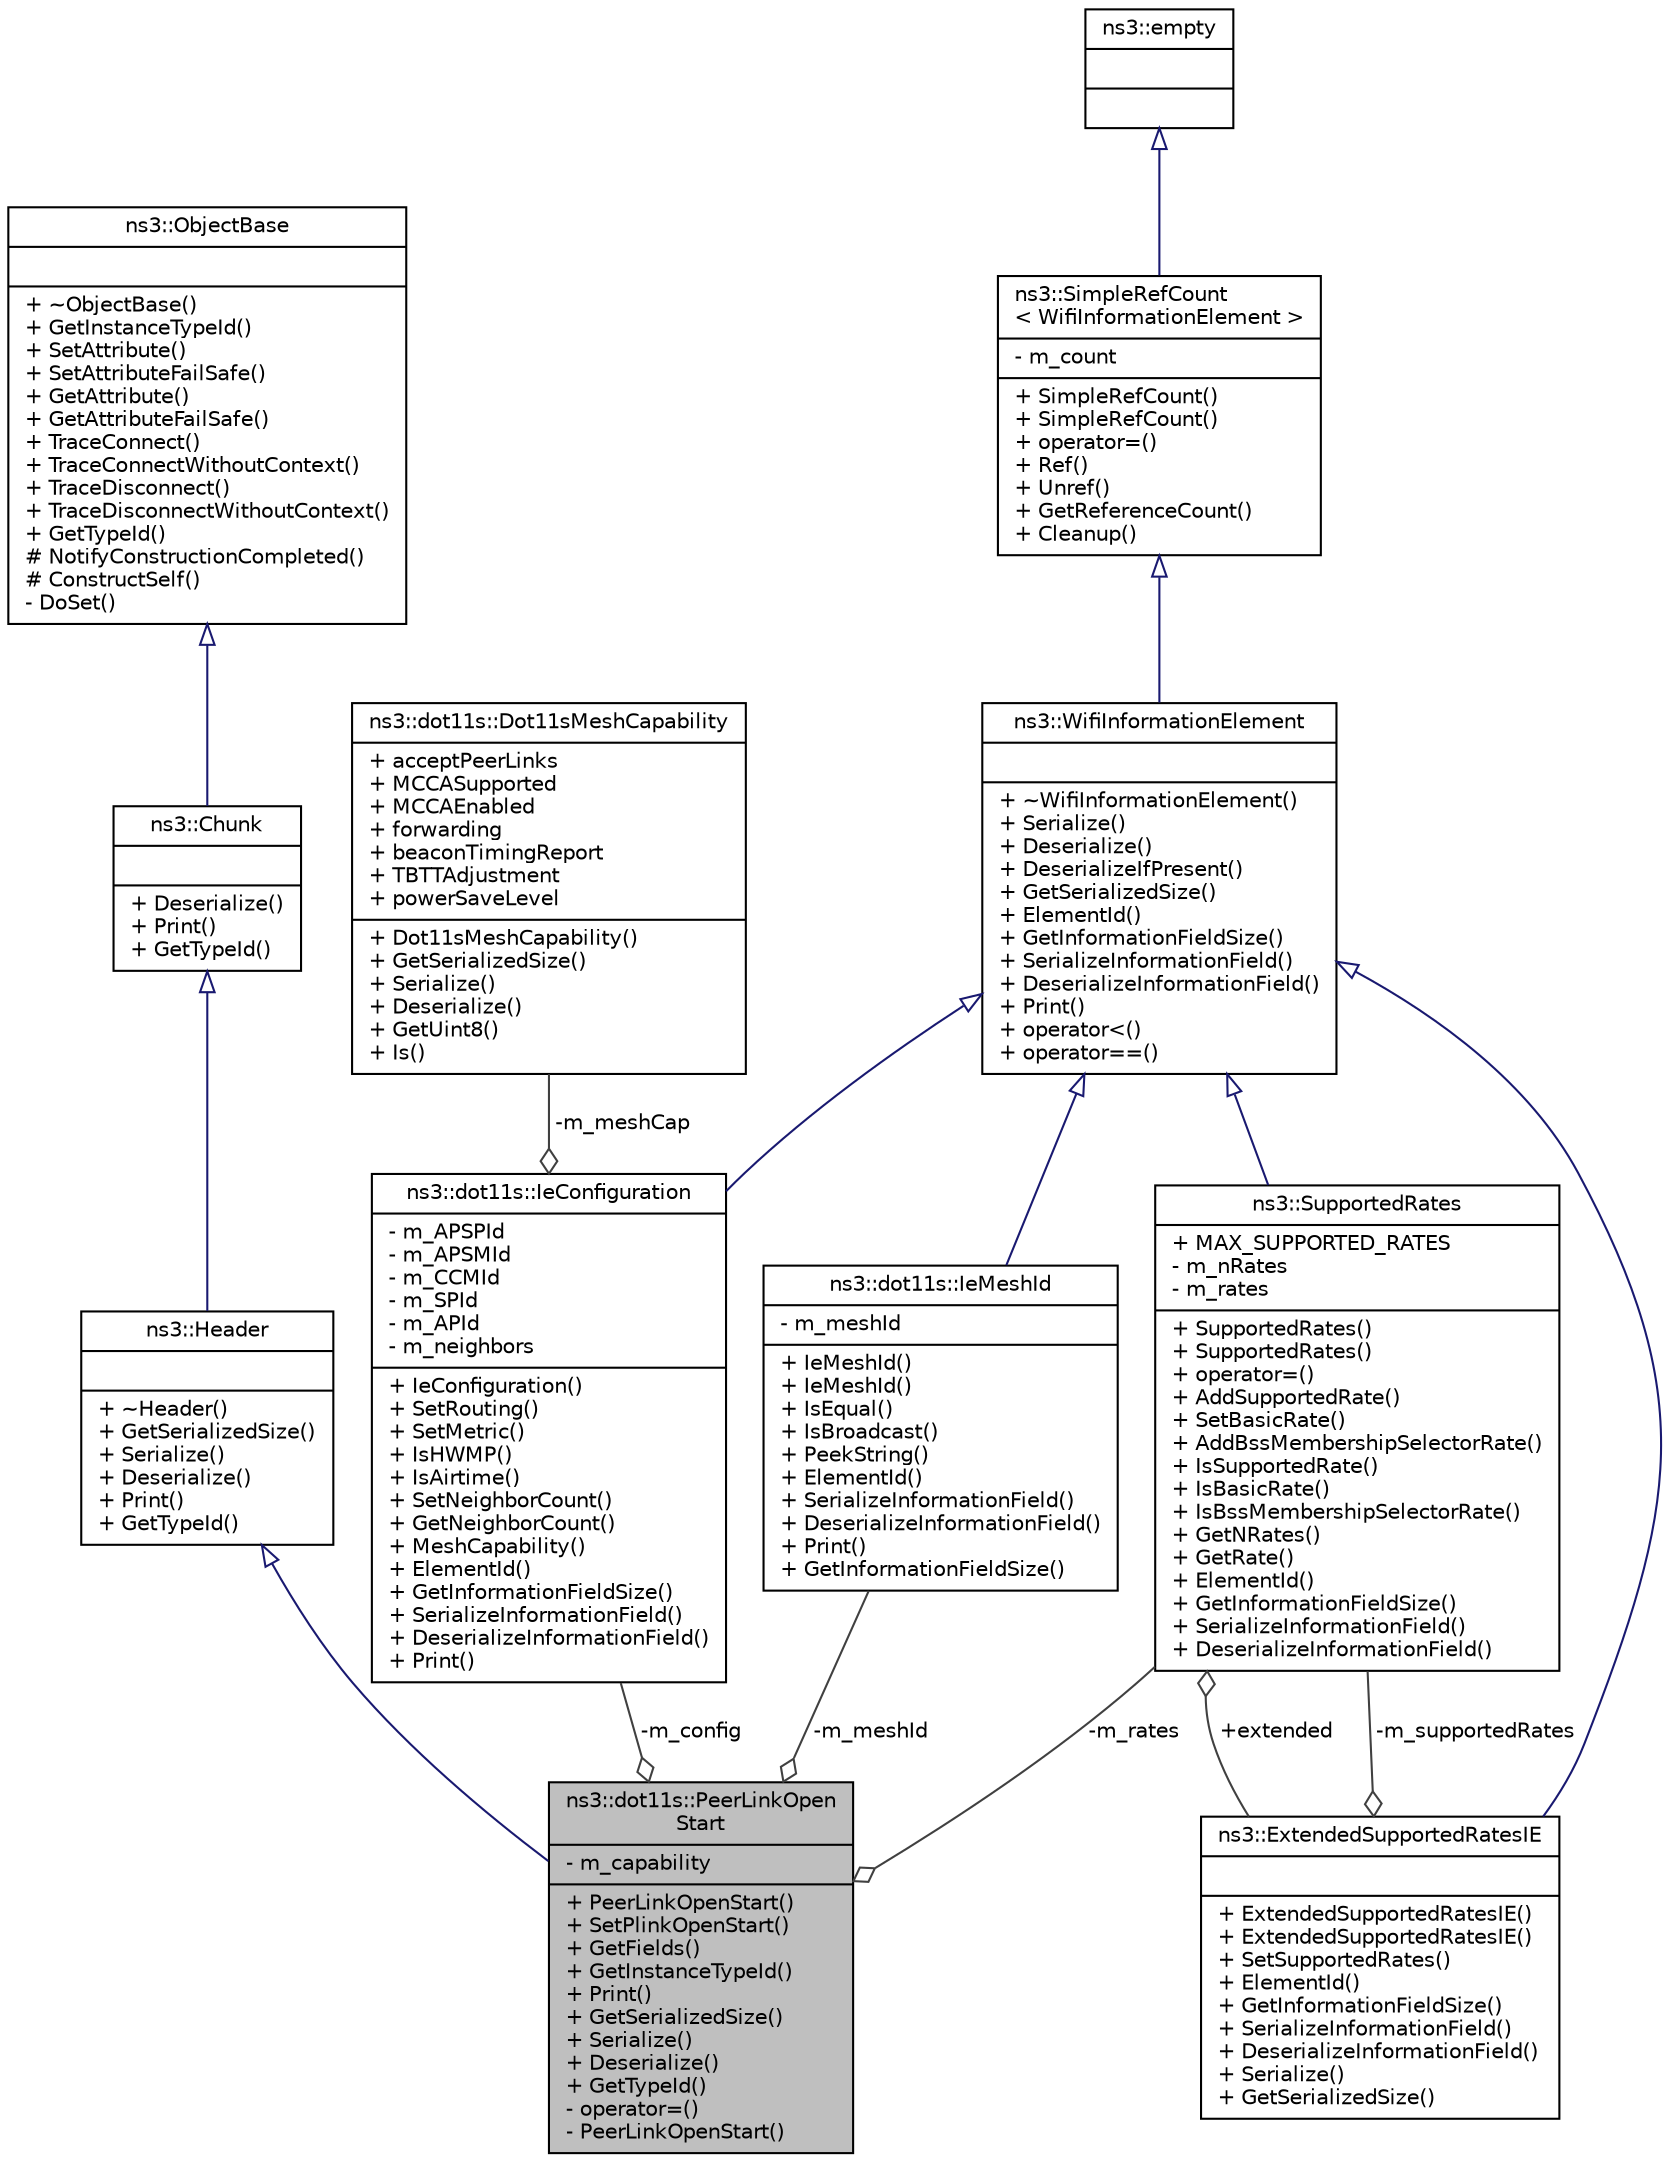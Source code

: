 digraph "ns3::dot11s::PeerLinkOpenStart"
{
  edge [fontname="Helvetica",fontsize="10",labelfontname="Helvetica",labelfontsize="10"];
  node [fontname="Helvetica",fontsize="10",shape=record];
  Node1 [label="{ns3::dot11s::PeerLinkOpen\lStart\n|- m_capability\l|+ PeerLinkOpenStart()\l+ SetPlinkOpenStart()\l+ GetFields()\l+ GetInstanceTypeId()\l+ Print()\l+ GetSerializedSize()\l+ Serialize()\l+ Deserialize()\l+ GetTypeId()\l- operator=()\l- PeerLinkOpenStart()\l}",height=0.2,width=0.4,color="black", fillcolor="grey75", style="filled", fontcolor="black"];
  Node2 -> Node1 [dir="back",color="midnightblue",fontsize="10",style="solid",arrowtail="onormal"];
  Node2 [label="{ns3::Header\n||+ ~Header()\l+ GetSerializedSize()\l+ Serialize()\l+ Deserialize()\l+ Print()\l+ GetTypeId()\l}",height=0.2,width=0.4,color="black", fillcolor="white", style="filled",URL="$d6/dae/classns3_1_1Header.html",tooltip="Protocol header serialization and deserialization. "];
  Node3 -> Node2 [dir="back",color="midnightblue",fontsize="10",style="solid",arrowtail="onormal"];
  Node3 [label="{ns3::Chunk\n||+ Deserialize()\l+ Print()\l+ GetTypeId()\l}",height=0.2,width=0.4,color="black", fillcolor="white", style="filled",URL="$d7/d9b/classns3_1_1Chunk.html",tooltip="abstract base class for ns3::Header and ns3::Trailer "];
  Node4 -> Node3 [dir="back",color="midnightblue",fontsize="10",style="solid",arrowtail="onormal"];
  Node4 [label="{ns3::ObjectBase\n||+ ~ObjectBase()\l+ GetInstanceTypeId()\l+ SetAttribute()\l+ SetAttributeFailSafe()\l+ GetAttribute()\l+ GetAttributeFailSafe()\l+ TraceConnect()\l+ TraceConnectWithoutContext()\l+ TraceDisconnect()\l+ TraceDisconnectWithoutContext()\l+ GetTypeId()\l# NotifyConstructionCompleted()\l# ConstructSelf()\l- DoSet()\l}",height=0.2,width=0.4,color="black", fillcolor="white", style="filled",URL="$d2/dac/classns3_1_1ObjectBase.html",tooltip="Anchor the ns-3 type and attribute system. "];
  Node5 -> Node1 [color="grey25",fontsize="10",style="solid",label=" -m_rates" ,arrowhead="odiamond"];
  Node5 [label="{ns3::SupportedRates\n|+ MAX_SUPPORTED_RATES\l- m_nRates\l- m_rates\l|+ SupportedRates()\l+ SupportedRates()\l+ operator=()\l+ AddSupportedRate()\l+ SetBasicRate()\l+ AddBssMembershipSelectorRate()\l+ IsSupportedRate()\l+ IsBasicRate()\l+ IsBssMembershipSelectorRate()\l+ GetNRates()\l+ GetRate()\l+ ElementId()\l+ GetInformationFieldSize()\l+ SerializeInformationField()\l+ DeserializeInformationField()\l}",height=0.2,width=0.4,color="black", fillcolor="white", style="filled",URL="$de/de8/classns3_1_1SupportedRates.html",tooltip="The Supported Rates Information ElementThis class knows how to serialise and deserialise the Supporte..."];
  Node6 -> Node5 [dir="back",color="midnightblue",fontsize="10",style="solid",arrowtail="onormal"];
  Node6 [label="{ns3::WifiInformationElement\n||+ ~WifiInformationElement()\l+ Serialize()\l+ Deserialize()\l+ DeserializeIfPresent()\l+ GetSerializedSize()\l+ ElementId()\l+ GetInformationFieldSize()\l+ SerializeInformationField()\l+ DeserializeInformationField()\l+ Print()\l+ operator\<()\l+ operator==()\l}",height=0.2,width=0.4,color="black", fillcolor="white", style="filled",URL="$d4/db6/classns3_1_1WifiInformationElement.html",tooltip="Information element, as defined in 802.11-2007 standardThe IEEE 802.11 standard includes the notion o..."];
  Node7 -> Node6 [dir="back",color="midnightblue",fontsize="10",style="solid",arrowtail="onormal"];
  Node7 [label="{ns3::SimpleRefCount\l\< WifiInformationElement \>\n|- m_count\l|+ SimpleRefCount()\l+ SimpleRefCount()\l+ operator=()\l+ Ref()\l+ Unref()\l+ GetReferenceCount()\l+ Cleanup()\l}",height=0.2,width=0.4,color="black", fillcolor="white", style="filled",URL="$da/da1/classns3_1_1SimpleRefCount.html"];
  Node8 -> Node7 [dir="back",color="midnightblue",fontsize="10",style="solid",arrowtail="onormal"];
  Node8 [label="{ns3::empty\n||}",height=0.2,width=0.4,color="black", fillcolor="white", style="filled",URL="$d9/d6a/classns3_1_1empty.html",tooltip="make Callback use a separate empty type "];
  Node9 -> Node5 [color="grey25",fontsize="10",style="solid",label=" +extended" ,arrowhead="odiamond"];
  Node9 [label="{ns3::ExtendedSupportedRatesIE\n||+ ExtendedSupportedRatesIE()\l+ ExtendedSupportedRatesIE()\l+ SetSupportedRates()\l+ ElementId()\l+ GetInformationFieldSize()\l+ SerializeInformationField()\l+ DeserializeInformationField()\l+ Serialize()\l+ GetSerializedSize()\l}",height=0.2,width=0.4,color="black", fillcolor="white", style="filled",URL="$d9/d48/classns3_1_1ExtendedSupportedRatesIE.html",tooltip="The Extended Supported Rates Information ElementThis class knows how to serialise and deserialise the..."];
  Node6 -> Node9 [dir="back",color="midnightblue",fontsize="10",style="solid",arrowtail="onormal"];
  Node5 -> Node9 [color="grey25",fontsize="10",style="solid",label=" -m_supportedRates" ,arrowhead="odiamond"];
  Node10 -> Node1 [color="grey25",fontsize="10",style="solid",label=" -m_config" ,arrowhead="odiamond"];
  Node10 [label="{ns3::dot11s::IeConfiguration\n|- m_APSPId\l- m_APSMId\l- m_CCMId\l- m_SPId\l- m_APId\l- m_neighbors\l|+ IeConfiguration()\l+ SetRouting()\l+ SetMetric()\l+ IsHWMP()\l+ IsAirtime()\l+ SetNeighborCount()\l+ GetNeighborCount()\l+ MeshCapability()\l+ ElementId()\l+ GetInformationFieldSize()\l+ SerializeInformationField()\l+ DeserializeInformationField()\l+ Print()\l}",height=0.2,width=0.4,color="black", fillcolor="white", style="filled",URL="$d0/d3e/classns3_1_1dot11s_1_1IeConfiguration.html",tooltip="Describes Mesh Configuration Element see 7.3.2.86 of 802.11s draft 3.0. "];
  Node6 -> Node10 [dir="back",color="midnightblue",fontsize="10",style="solid",arrowtail="onormal"];
  Node11 -> Node10 [color="grey25",fontsize="10",style="solid",label=" -m_meshCap" ,arrowhead="odiamond"];
  Node11 [label="{ns3::dot11s::Dot11sMeshCapability\n|+ acceptPeerLinks\l+ MCCASupported\l+ MCCAEnabled\l+ forwarding\l+ beaconTimingReport\l+ TBTTAdjustment\l+ powerSaveLevel\l|+ Dot11sMeshCapability()\l+ GetSerializedSize()\l+ Serialize()\l+ Deserialize()\l+ GetUint8()\l+ Is()\l}",height=0.2,width=0.4,color="black", fillcolor="white", style="filled",URL="$de/ded/classns3_1_1dot11s_1_1Dot11sMeshCapability.html"];
  Node12 -> Node1 [color="grey25",fontsize="10",style="solid",label=" -m_meshId" ,arrowhead="odiamond"];
  Node12 [label="{ns3::dot11s::IeMeshId\n|- m_meshId\l|+ IeMeshId()\l+ IeMeshId()\l+ IsEqual()\l+ IsBroadcast()\l+ PeekString()\l+ ElementId()\l+ SerializeInformationField()\l+ DeserializeInformationField()\l+ Print()\l+ GetInformationFieldSize()\l}",height=0.2,width=0.4,color="black", fillcolor="white", style="filled",URL="$d5/d44/classns3_1_1dot11s_1_1IeMeshId.html",tooltip="a IEEE 802.11 Mesh ID element (Section 8.4.2.101 of IEEE 802.11-2012) "];
  Node6 -> Node12 [dir="back",color="midnightblue",fontsize="10",style="solid",arrowtail="onormal"];
}
